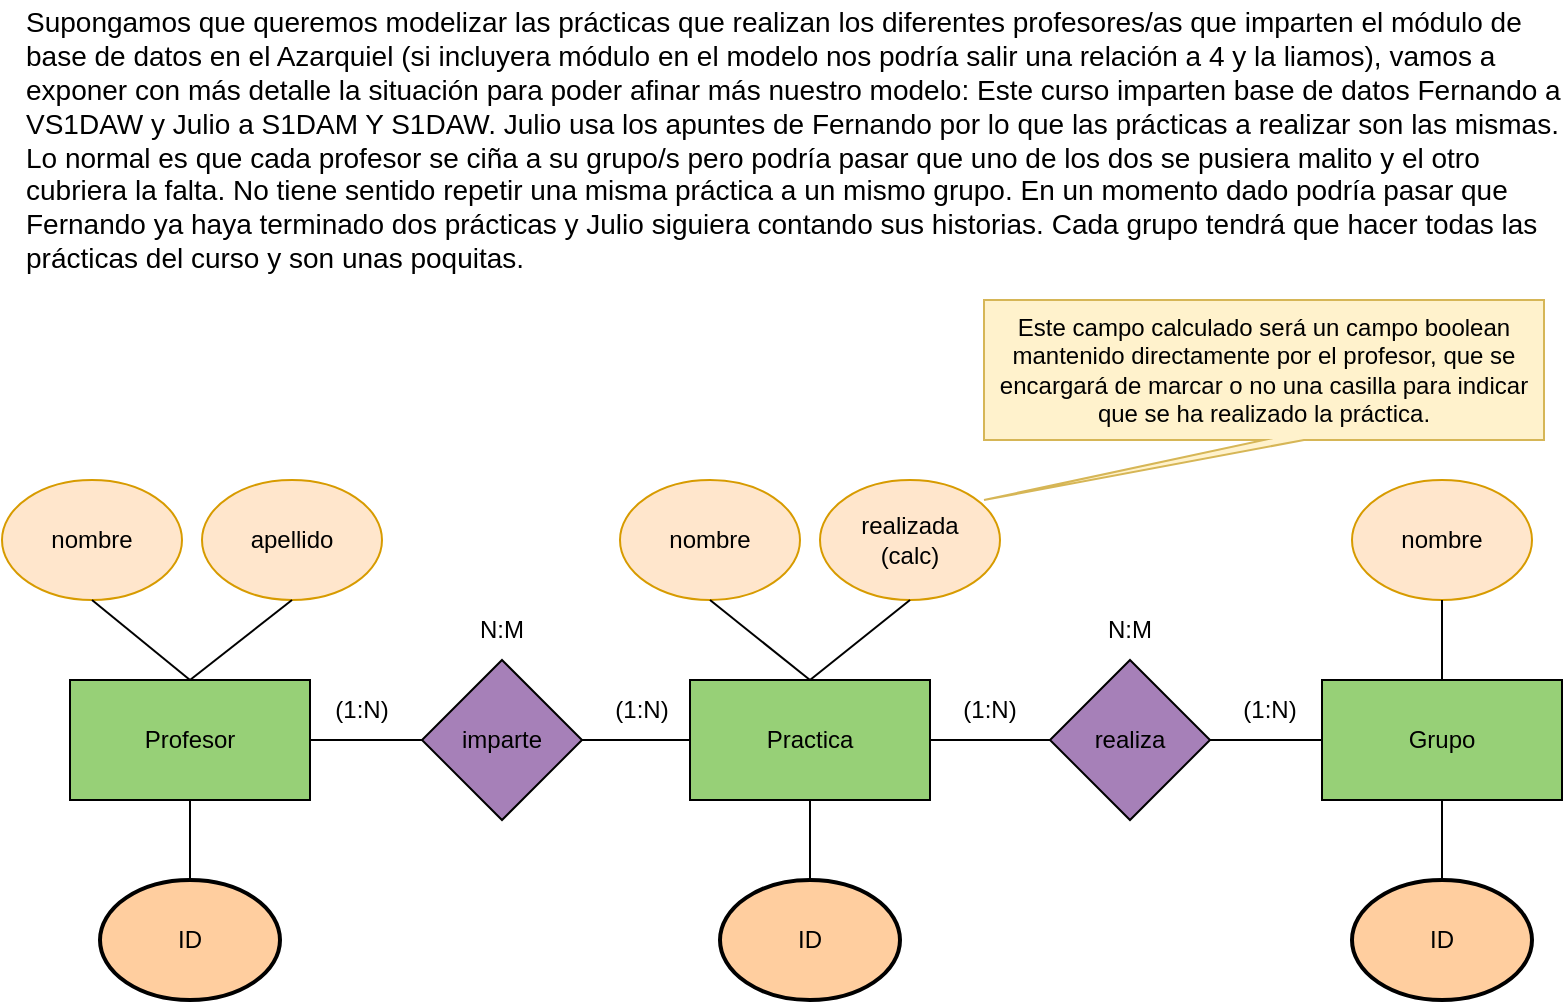 <mxfile version="22.1.1" type="github">
  <diagram name="Página-1" id="qKwDhnCiwPNc9SaC4BNa">
    <mxGraphModel dx="1434" dy="750" grid="1" gridSize="10" guides="1" tooltips="1" connect="1" arrows="1" fold="1" page="1" pageScale="1" pageWidth="827" pageHeight="1169" math="0" shadow="0">
      <root>
        <mxCell id="0" />
        <mxCell id="1" parent="0" />
        <mxCell id="YrviUOaYqMqXsFpp3-eg-1" value="Supongamos que queremos modelizar las prácticas que realizan los diferentes profesores/as que imparten el módulo de base de datos en el Azarquiel (si incluyera módulo en el modelo nos podría salir una relación a 4 y la liamos), vamos a exponer con más detalle la situación para poder afinar más nuestro modelo: Este curso imparten base de datos Fernando a VS1DAW y Julio a S1DAM Y S1DAW. Julio usa los apuntes de Fernando por lo que las prácticas a realizar son las mismas. Lo normal es que cada profesor se ciña a su grupo/s pero podría pasar que uno de los dos se pusiera malito y el otro cubriera la falta. No tiene sentido repetir una misma práctica a un mismo grupo. En un momento dado podría pasar que Fernando ya haya terminado dos prácticas y Julio siguiera contando sus historias. Cada grupo tendrá que hacer todas las prácticas del curso y son unas poquitas." style="text;html=1;strokeColor=none;fillColor=none;align=left;verticalAlign=middle;whiteSpace=wrap;rounded=0;fontSize=14;" parent="1" vertex="1">
          <mxGeometry x="29" y="40" width="770" height="140" as="geometry" />
        </mxCell>
        <mxCell id="yulLahvRHh0z7h0c_ufD-1" value="Profesor" style="rounded=0;whiteSpace=wrap;html=1;fillColor=#97D077;" parent="1" vertex="1">
          <mxGeometry x="53" y="380" width="120" height="60" as="geometry" />
        </mxCell>
        <mxCell id="yulLahvRHh0z7h0c_ufD-3" value="Practica" style="rounded=0;whiteSpace=wrap;html=1;fillColor=#97D077;" parent="1" vertex="1">
          <mxGeometry x="363" y="380" width="120" height="60" as="geometry" />
        </mxCell>
        <mxCell id="yulLahvRHh0z7h0c_ufD-4" value="Grupo" style="rounded=0;whiteSpace=wrap;html=1;fillColor=#97D077;" parent="1" vertex="1">
          <mxGeometry x="679" y="380" width="120" height="60" as="geometry" />
        </mxCell>
        <mxCell id="yulLahvRHh0z7h0c_ufD-5" value="imparte" style="rhombus;whiteSpace=wrap;html=1;fillColor=#A680B8;" parent="1" vertex="1">
          <mxGeometry x="229" y="370" width="80" height="80" as="geometry" />
        </mxCell>
        <mxCell id="yulLahvRHh0z7h0c_ufD-6" value="realiza" style="rhombus;whiteSpace=wrap;html=1;fillColor=#A680B8;" parent="1" vertex="1">
          <mxGeometry x="543" y="370" width="80" height="80" as="geometry" />
        </mxCell>
        <mxCell id="yulLahvRHh0z7h0c_ufD-9" value="" style="endArrow=none;html=1;rounded=0;entryX=0;entryY=0.5;entryDx=0;entryDy=0;exitX=1;exitY=0.5;exitDx=0;exitDy=0;" parent="1" source="yulLahvRHh0z7h0c_ufD-6" target="yulLahvRHh0z7h0c_ufD-4" edge="1">
          <mxGeometry width="50" height="50" relative="1" as="geometry">
            <mxPoint x="399" y="450" as="sourcePoint" />
            <mxPoint x="449" y="400" as="targetPoint" />
          </mxGeometry>
        </mxCell>
        <mxCell id="yulLahvRHh0z7h0c_ufD-10" value="" style="endArrow=none;html=1;rounded=0;entryX=0;entryY=0.5;entryDx=0;entryDy=0;exitX=1;exitY=0.5;exitDx=0;exitDy=0;" parent="1" source="yulLahvRHh0z7h0c_ufD-3" target="yulLahvRHh0z7h0c_ufD-6" edge="1">
          <mxGeometry width="50" height="50" relative="1" as="geometry">
            <mxPoint x="399" y="450" as="sourcePoint" />
            <mxPoint x="449" y="400" as="targetPoint" />
          </mxGeometry>
        </mxCell>
        <mxCell id="yulLahvRHh0z7h0c_ufD-11" value="" style="endArrow=none;html=1;rounded=0;exitX=1;exitY=0.5;exitDx=0;exitDy=0;entryX=0;entryY=0.5;entryDx=0;entryDy=0;" parent="1" source="yulLahvRHh0z7h0c_ufD-5" target="yulLahvRHh0z7h0c_ufD-3" edge="1">
          <mxGeometry width="50" height="50" relative="1" as="geometry">
            <mxPoint x="399" y="450" as="sourcePoint" />
            <mxPoint x="449" y="400" as="targetPoint" />
          </mxGeometry>
        </mxCell>
        <mxCell id="yulLahvRHh0z7h0c_ufD-12" value="" style="endArrow=none;html=1;rounded=0;exitX=1;exitY=0.5;exitDx=0;exitDy=0;entryX=0;entryY=0.5;entryDx=0;entryDy=0;" parent="1" source="yulLahvRHh0z7h0c_ufD-1" target="yulLahvRHh0z7h0c_ufD-5" edge="1">
          <mxGeometry width="50" height="50" relative="1" as="geometry">
            <mxPoint x="399" y="450" as="sourcePoint" />
            <mxPoint x="229" y="410" as="targetPoint" />
          </mxGeometry>
        </mxCell>
        <mxCell id="yulLahvRHh0z7h0c_ufD-13" value="ID" style="ellipse;whiteSpace=wrap;html=1;strokeWidth=2;fillColor=#FFCE9F;" parent="1" vertex="1">
          <mxGeometry x="694" y="480" width="90" height="60" as="geometry" />
        </mxCell>
        <mxCell id="yulLahvRHh0z7h0c_ufD-14" value="ID" style="ellipse;whiteSpace=wrap;html=1;strokeWidth=2;fillColor=#FFCE9F;" parent="1" vertex="1">
          <mxGeometry x="68" y="480" width="90" height="60" as="geometry" />
        </mxCell>
        <mxCell id="yulLahvRHh0z7h0c_ufD-15" value="ID" style="ellipse;whiteSpace=wrap;html=1;strokeWidth=2;fillColor=#FFCE9F;" parent="1" vertex="1">
          <mxGeometry x="378" y="480" width="90" height="60" as="geometry" />
        </mxCell>
        <mxCell id="yulLahvRHh0z7h0c_ufD-17" value="nombre" style="ellipse;whiteSpace=wrap;html=1;fillColor=#ffe6cc;strokeColor=#d79b00;" parent="1" vertex="1">
          <mxGeometry x="694" y="280" width="90" height="60" as="geometry" />
        </mxCell>
        <mxCell id="yulLahvRHh0z7h0c_ufD-18" value="nombre" style="ellipse;whiteSpace=wrap;html=1;fillColor=#ffe6cc;strokeColor=#d79b00;" parent="1" vertex="1">
          <mxGeometry x="328" y="280" width="90" height="60" as="geometry" />
        </mxCell>
        <mxCell id="yulLahvRHh0z7h0c_ufD-19" value="nombre" style="ellipse;whiteSpace=wrap;html=1;fillColor=#ffe6cc;strokeColor=#d79b00;" parent="1" vertex="1">
          <mxGeometry x="19" y="280" width="90" height="60" as="geometry" />
        </mxCell>
        <mxCell id="yulLahvRHh0z7h0c_ufD-20" value="apellido" style="ellipse;whiteSpace=wrap;html=1;fillColor=#ffe6cc;strokeColor=#d79b00;" parent="1" vertex="1">
          <mxGeometry x="119" y="280" width="90" height="60" as="geometry" />
        </mxCell>
        <mxCell id="yulLahvRHh0z7h0c_ufD-21" value="realizada&lt;br&gt;(calc)" style="ellipse;whiteSpace=wrap;html=1;fillColor=#ffe6cc;strokeColor=#d79b00;" parent="1" vertex="1">
          <mxGeometry x="428" y="280" width="90" height="60" as="geometry" />
        </mxCell>
        <mxCell id="yulLahvRHh0z7h0c_ufD-22" value="" style="endArrow=none;html=1;rounded=0;exitX=0.5;exitY=0;exitDx=0;exitDy=0;entryX=0.5;entryY=1;entryDx=0;entryDy=0;" parent="1" source="yulLahvRHh0z7h0c_ufD-3" target="yulLahvRHh0z7h0c_ufD-21" edge="1">
          <mxGeometry width="50" height="50" relative="1" as="geometry">
            <mxPoint x="399" y="370" as="sourcePoint" />
            <mxPoint x="449" y="320" as="targetPoint" />
          </mxGeometry>
        </mxCell>
        <mxCell id="yulLahvRHh0z7h0c_ufD-23" value="" style="endArrow=none;html=1;rounded=0;exitX=0.5;exitY=0;exitDx=0;exitDy=0;entryX=0.5;entryY=1;entryDx=0;entryDy=0;" parent="1" source="yulLahvRHh0z7h0c_ufD-3" target="yulLahvRHh0z7h0c_ufD-18" edge="1">
          <mxGeometry width="50" height="50" relative="1" as="geometry">
            <mxPoint x="399" y="370" as="sourcePoint" />
            <mxPoint x="449" y="320" as="targetPoint" />
          </mxGeometry>
        </mxCell>
        <mxCell id="yulLahvRHh0z7h0c_ufD-24" value="" style="endArrow=none;html=1;rounded=0;entryX=0.5;entryY=1;entryDx=0;entryDy=0;exitX=0.5;exitY=0;exitDx=0;exitDy=0;" parent="1" source="yulLahvRHh0z7h0c_ufD-4" target="yulLahvRHh0z7h0c_ufD-17" edge="1">
          <mxGeometry width="50" height="50" relative="1" as="geometry">
            <mxPoint x="399" y="370" as="sourcePoint" />
            <mxPoint x="449" y="320" as="targetPoint" />
          </mxGeometry>
        </mxCell>
        <mxCell id="yulLahvRHh0z7h0c_ufD-25" value="" style="endArrow=none;html=1;rounded=0;entryX=0.5;entryY=0;entryDx=0;entryDy=0;exitX=0.5;exitY=1;exitDx=0;exitDy=0;" parent="1" source="yulLahvRHh0z7h0c_ufD-4" target="yulLahvRHh0z7h0c_ufD-13" edge="1">
          <mxGeometry width="50" height="50" relative="1" as="geometry">
            <mxPoint x="399" y="370" as="sourcePoint" />
            <mxPoint x="449" y="320" as="targetPoint" />
          </mxGeometry>
        </mxCell>
        <mxCell id="yulLahvRHh0z7h0c_ufD-26" value="" style="endArrow=none;html=1;rounded=0;entryX=0.5;entryY=0;entryDx=0;entryDy=0;exitX=0.5;exitY=1;exitDx=0;exitDy=0;" parent="1" source="yulLahvRHh0z7h0c_ufD-3" target="yulLahvRHh0z7h0c_ufD-15" edge="1">
          <mxGeometry width="50" height="50" relative="1" as="geometry">
            <mxPoint x="399" y="370" as="sourcePoint" />
            <mxPoint x="449" y="320" as="targetPoint" />
          </mxGeometry>
        </mxCell>
        <mxCell id="yulLahvRHh0z7h0c_ufD-27" value="" style="endArrow=none;html=1;rounded=0;entryX=0.5;entryY=0;entryDx=0;entryDy=0;exitX=0.5;exitY=1;exitDx=0;exitDy=0;" parent="1" source="yulLahvRHh0z7h0c_ufD-1" target="yulLahvRHh0z7h0c_ufD-14" edge="1">
          <mxGeometry width="50" height="50" relative="1" as="geometry">
            <mxPoint x="399" y="370" as="sourcePoint" />
            <mxPoint x="449" y="320" as="targetPoint" />
          </mxGeometry>
        </mxCell>
        <mxCell id="yulLahvRHh0z7h0c_ufD-28" value="" style="endArrow=none;html=1;rounded=0;entryX=0.5;entryY=1;entryDx=0;entryDy=0;exitX=0.5;exitY=0;exitDx=0;exitDy=0;" parent="1" source="yulLahvRHh0z7h0c_ufD-1" target="yulLahvRHh0z7h0c_ufD-20" edge="1">
          <mxGeometry width="50" height="50" relative="1" as="geometry">
            <mxPoint x="399" y="370" as="sourcePoint" />
            <mxPoint x="449" y="320" as="targetPoint" />
          </mxGeometry>
        </mxCell>
        <mxCell id="yulLahvRHh0z7h0c_ufD-29" value="" style="endArrow=none;html=1;rounded=0;exitX=0.5;exitY=0;exitDx=0;exitDy=0;entryX=0.5;entryY=1;entryDx=0;entryDy=0;" parent="1" source="yulLahvRHh0z7h0c_ufD-1" target="yulLahvRHh0z7h0c_ufD-19" edge="1">
          <mxGeometry width="50" height="50" relative="1" as="geometry">
            <mxPoint x="399" y="370" as="sourcePoint" />
            <mxPoint x="449" y="320" as="targetPoint" />
          </mxGeometry>
        </mxCell>
        <mxCell id="yulLahvRHh0z7h0c_ufD-31" value="Este campo calculado será un campo boolean mantenido directamente por el profesor, que se encargará de marcar o no una casilla para indicar que se ha realizado la práctica." style="shape=callout;whiteSpace=wrap;html=1;perimeter=calloutPerimeter;direction=east;position2=0;fontStyle=0;fillColor=#fff2cc;strokeColor=#d6b656;" parent="1" vertex="1">
          <mxGeometry x="510" y="190" width="280" height="100" as="geometry" />
        </mxCell>
        <mxCell id="yulLahvRHh0z7h0c_ufD-32" value="(1:N)" style="text;html=1;strokeColor=none;fillColor=none;align=center;verticalAlign=middle;whiteSpace=wrap;rounded=0;" parent="1" vertex="1">
          <mxGeometry x="169" y="380" width="60" height="30" as="geometry" />
        </mxCell>
        <mxCell id="yulLahvRHh0z7h0c_ufD-33" value="(1:N)" style="text;html=1;strokeColor=none;fillColor=none;align=center;verticalAlign=middle;whiteSpace=wrap;rounded=0;" parent="1" vertex="1">
          <mxGeometry x="309" y="380" width="60" height="30" as="geometry" />
        </mxCell>
        <mxCell id="yulLahvRHh0z7h0c_ufD-34" value="N:M" style="text;html=1;strokeColor=none;fillColor=none;align=center;verticalAlign=middle;whiteSpace=wrap;rounded=0;" parent="1" vertex="1">
          <mxGeometry x="239" y="340" width="60" height="30" as="geometry" />
        </mxCell>
        <mxCell id="yulLahvRHh0z7h0c_ufD-35" value="(1:N)" style="text;html=1;strokeColor=none;fillColor=none;align=center;verticalAlign=middle;whiteSpace=wrap;rounded=0;" parent="1" vertex="1">
          <mxGeometry x="483" y="380" width="60" height="30" as="geometry" />
        </mxCell>
        <mxCell id="yulLahvRHh0z7h0c_ufD-36" value="(1:N)" style="text;html=1;strokeColor=none;fillColor=none;align=center;verticalAlign=middle;whiteSpace=wrap;rounded=0;" parent="1" vertex="1">
          <mxGeometry x="623" y="380" width="60" height="30" as="geometry" />
        </mxCell>
        <mxCell id="yulLahvRHh0z7h0c_ufD-37" value="N:M" style="text;html=1;strokeColor=none;fillColor=none;align=center;verticalAlign=middle;whiteSpace=wrap;rounded=0;" parent="1" vertex="1">
          <mxGeometry x="553" y="340" width="60" height="30" as="geometry" />
        </mxCell>
      </root>
    </mxGraphModel>
  </diagram>
</mxfile>
